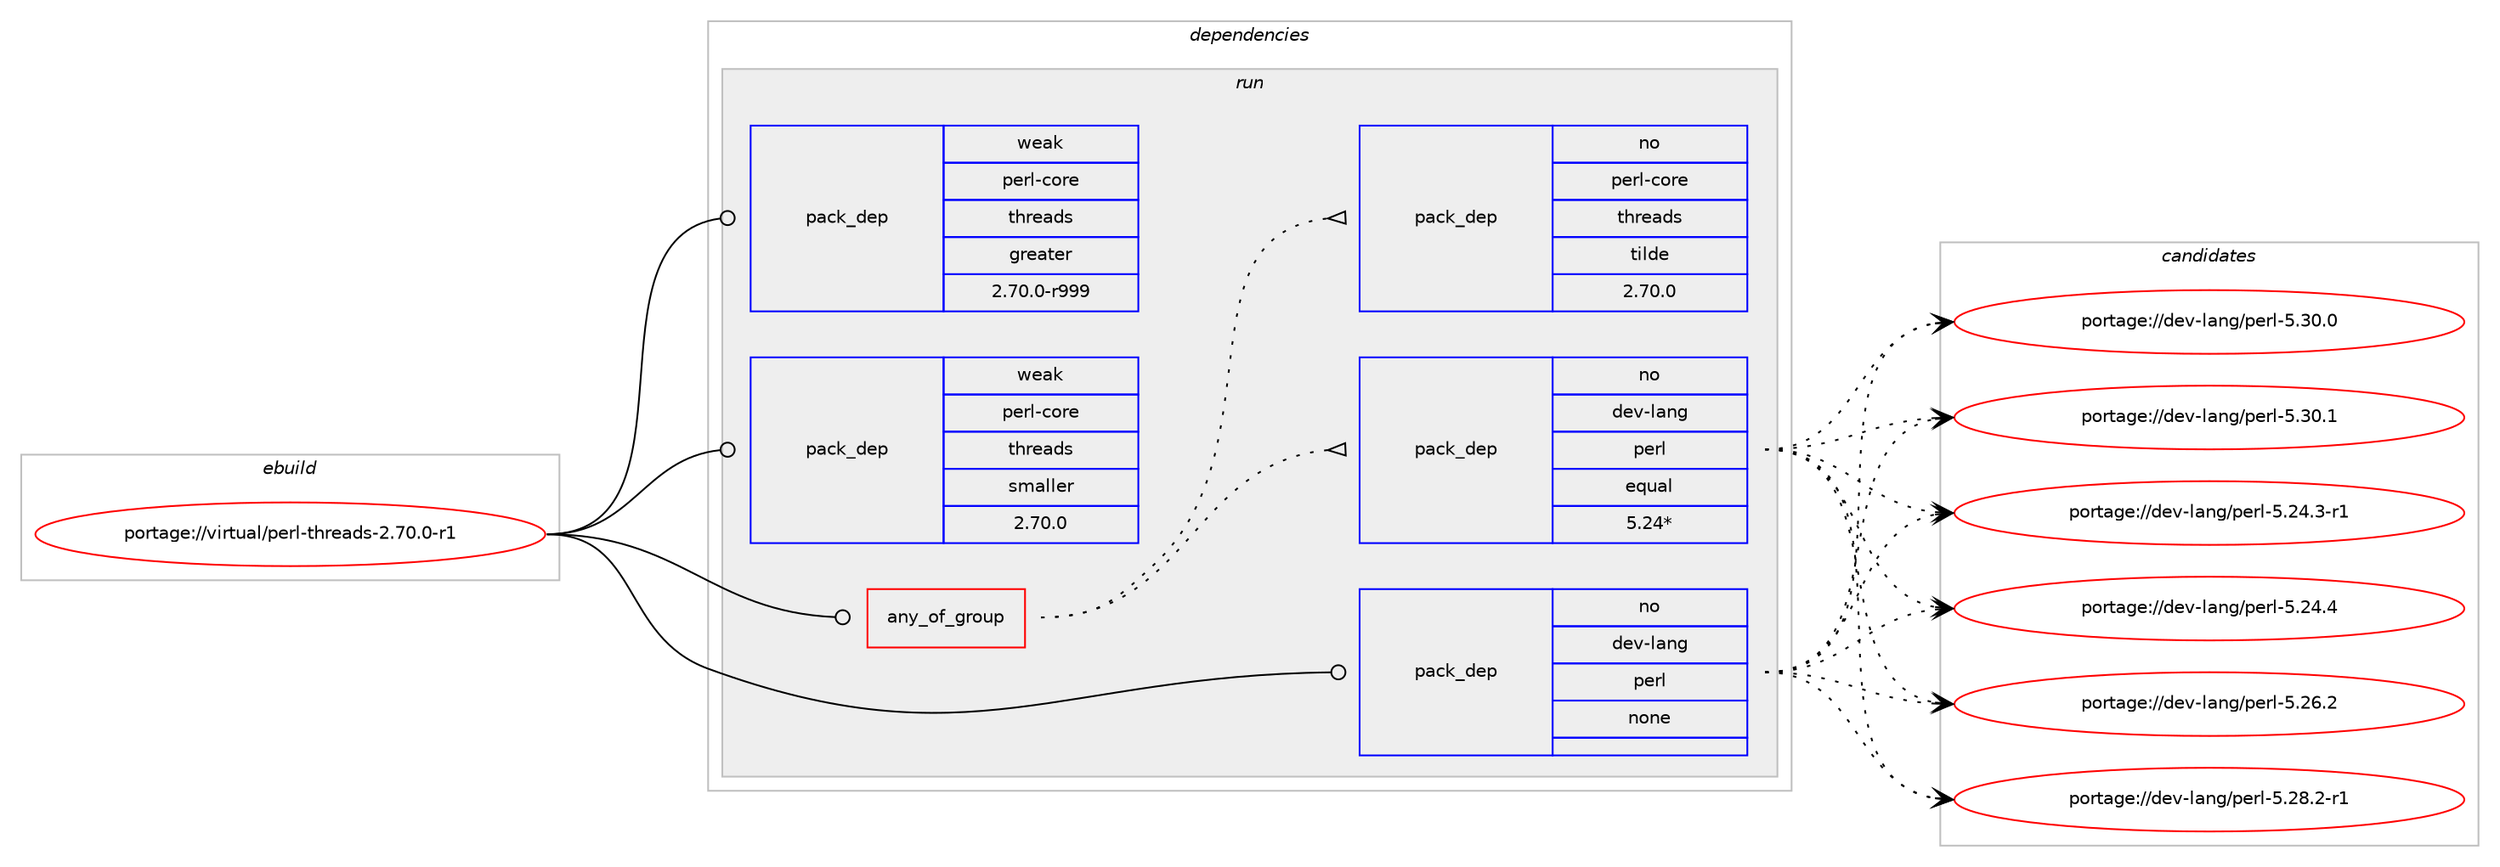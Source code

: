 digraph prolog {

# *************
# Graph options
# *************

newrank=true;
concentrate=true;
compound=true;
graph [rankdir=LR,fontname=Helvetica,fontsize=10,ranksep=1.5];#, ranksep=2.5, nodesep=0.2];
edge  [arrowhead=vee];
node  [fontname=Helvetica,fontsize=10];

# **********
# The ebuild
# **********

subgraph cluster_leftcol {
color=gray;
rank=same;
label=<<i>ebuild</i>>;
id [label="portage://virtual/perl-threads-2.70.0-r1", color=red, width=4, href="../virtual/perl-threads-2.70.0-r1.svg"];
}

# ****************
# The dependencies
# ****************

subgraph cluster_midcol {
color=gray;
label=<<i>dependencies</i>>;
subgraph cluster_compile {
fillcolor="#eeeeee";
style=filled;
label=<<i>compile</i>>;
}
subgraph cluster_compileandrun {
fillcolor="#eeeeee";
style=filled;
label=<<i>compile and run</i>>;
}
subgraph cluster_run {
fillcolor="#eeeeee";
style=filled;
label=<<i>run</i>>;
subgraph any7399 {
dependency435779 [label=<<TABLE BORDER="0" CELLBORDER="1" CELLSPACING="0" CELLPADDING="4"><TR><TD CELLPADDING="10">any_of_group</TD></TR></TABLE>>, shape=none, color=red];subgraph pack323117 {
dependency435780 [label=<<TABLE BORDER="0" CELLBORDER="1" CELLSPACING="0" CELLPADDING="4" WIDTH="220"><TR><TD ROWSPAN="6" CELLPADDING="30">pack_dep</TD></TR><TR><TD WIDTH="110">no</TD></TR><TR><TD>dev-lang</TD></TR><TR><TD>perl</TD></TR><TR><TD>equal</TD></TR><TR><TD>5.24*</TD></TR></TABLE>>, shape=none, color=blue];
}
dependency435779:e -> dependency435780:w [weight=20,style="dotted",arrowhead="oinv"];
subgraph pack323118 {
dependency435781 [label=<<TABLE BORDER="0" CELLBORDER="1" CELLSPACING="0" CELLPADDING="4" WIDTH="220"><TR><TD ROWSPAN="6" CELLPADDING="30">pack_dep</TD></TR><TR><TD WIDTH="110">no</TD></TR><TR><TD>perl-core</TD></TR><TR><TD>threads</TD></TR><TR><TD>tilde</TD></TR><TR><TD>2.70.0</TD></TR></TABLE>>, shape=none, color=blue];
}
dependency435779:e -> dependency435781:w [weight=20,style="dotted",arrowhead="oinv"];
}
id:e -> dependency435779:w [weight=20,style="solid",arrowhead="odot"];
subgraph pack323119 {
dependency435782 [label=<<TABLE BORDER="0" CELLBORDER="1" CELLSPACING="0" CELLPADDING="4" WIDTH="220"><TR><TD ROWSPAN="6" CELLPADDING="30">pack_dep</TD></TR><TR><TD WIDTH="110">no</TD></TR><TR><TD>dev-lang</TD></TR><TR><TD>perl</TD></TR><TR><TD>none</TD></TR><TR><TD></TD></TR></TABLE>>, shape=none, color=blue];
}
id:e -> dependency435782:w [weight=20,style="solid",arrowhead="odot"];
subgraph pack323120 {
dependency435783 [label=<<TABLE BORDER="0" CELLBORDER="1" CELLSPACING="0" CELLPADDING="4" WIDTH="220"><TR><TD ROWSPAN="6" CELLPADDING="30">pack_dep</TD></TR><TR><TD WIDTH="110">weak</TD></TR><TR><TD>perl-core</TD></TR><TR><TD>threads</TD></TR><TR><TD>greater</TD></TR><TR><TD>2.70.0-r999</TD></TR></TABLE>>, shape=none, color=blue];
}
id:e -> dependency435783:w [weight=20,style="solid",arrowhead="odot"];
subgraph pack323121 {
dependency435784 [label=<<TABLE BORDER="0" CELLBORDER="1" CELLSPACING="0" CELLPADDING="4" WIDTH="220"><TR><TD ROWSPAN="6" CELLPADDING="30">pack_dep</TD></TR><TR><TD WIDTH="110">weak</TD></TR><TR><TD>perl-core</TD></TR><TR><TD>threads</TD></TR><TR><TD>smaller</TD></TR><TR><TD>2.70.0</TD></TR></TABLE>>, shape=none, color=blue];
}
id:e -> dependency435784:w [weight=20,style="solid",arrowhead="odot"];
}
}

# **************
# The candidates
# **************

subgraph cluster_choices {
rank=same;
color=gray;
label=<<i>candidates</i>>;

subgraph choice323117 {
color=black;
nodesep=1;
choiceportage100101118451089711010347112101114108455346505246514511449 [label="portage://dev-lang/perl-5.24.3-r1", color=red, width=4,href="../dev-lang/perl-5.24.3-r1.svg"];
choiceportage10010111845108971101034711210111410845534650524652 [label="portage://dev-lang/perl-5.24.4", color=red, width=4,href="../dev-lang/perl-5.24.4.svg"];
choiceportage10010111845108971101034711210111410845534650544650 [label="portage://dev-lang/perl-5.26.2", color=red, width=4,href="../dev-lang/perl-5.26.2.svg"];
choiceportage100101118451089711010347112101114108455346505646504511449 [label="portage://dev-lang/perl-5.28.2-r1", color=red, width=4,href="../dev-lang/perl-5.28.2-r1.svg"];
choiceportage10010111845108971101034711210111410845534651484648 [label="portage://dev-lang/perl-5.30.0", color=red, width=4,href="../dev-lang/perl-5.30.0.svg"];
choiceportage10010111845108971101034711210111410845534651484649 [label="portage://dev-lang/perl-5.30.1", color=red, width=4,href="../dev-lang/perl-5.30.1.svg"];
dependency435780:e -> choiceportage100101118451089711010347112101114108455346505246514511449:w [style=dotted,weight="100"];
dependency435780:e -> choiceportage10010111845108971101034711210111410845534650524652:w [style=dotted,weight="100"];
dependency435780:e -> choiceportage10010111845108971101034711210111410845534650544650:w [style=dotted,weight="100"];
dependency435780:e -> choiceportage100101118451089711010347112101114108455346505646504511449:w [style=dotted,weight="100"];
dependency435780:e -> choiceportage10010111845108971101034711210111410845534651484648:w [style=dotted,weight="100"];
dependency435780:e -> choiceportage10010111845108971101034711210111410845534651484649:w [style=dotted,weight="100"];
}
subgraph choice323118 {
color=black;
nodesep=1;
}
subgraph choice323119 {
color=black;
nodesep=1;
choiceportage100101118451089711010347112101114108455346505246514511449 [label="portage://dev-lang/perl-5.24.3-r1", color=red, width=4,href="../dev-lang/perl-5.24.3-r1.svg"];
choiceportage10010111845108971101034711210111410845534650524652 [label="portage://dev-lang/perl-5.24.4", color=red, width=4,href="../dev-lang/perl-5.24.4.svg"];
choiceportage10010111845108971101034711210111410845534650544650 [label="portage://dev-lang/perl-5.26.2", color=red, width=4,href="../dev-lang/perl-5.26.2.svg"];
choiceportage100101118451089711010347112101114108455346505646504511449 [label="portage://dev-lang/perl-5.28.2-r1", color=red, width=4,href="../dev-lang/perl-5.28.2-r1.svg"];
choiceportage10010111845108971101034711210111410845534651484648 [label="portage://dev-lang/perl-5.30.0", color=red, width=4,href="../dev-lang/perl-5.30.0.svg"];
choiceportage10010111845108971101034711210111410845534651484649 [label="portage://dev-lang/perl-5.30.1", color=red, width=4,href="../dev-lang/perl-5.30.1.svg"];
dependency435782:e -> choiceportage100101118451089711010347112101114108455346505246514511449:w [style=dotted,weight="100"];
dependency435782:e -> choiceportage10010111845108971101034711210111410845534650524652:w [style=dotted,weight="100"];
dependency435782:e -> choiceportage10010111845108971101034711210111410845534650544650:w [style=dotted,weight="100"];
dependency435782:e -> choiceportage100101118451089711010347112101114108455346505646504511449:w [style=dotted,weight="100"];
dependency435782:e -> choiceportage10010111845108971101034711210111410845534651484648:w [style=dotted,weight="100"];
dependency435782:e -> choiceportage10010111845108971101034711210111410845534651484649:w [style=dotted,weight="100"];
}
subgraph choice323120 {
color=black;
nodesep=1;
}
subgraph choice323121 {
color=black;
nodesep=1;
}
}

}
